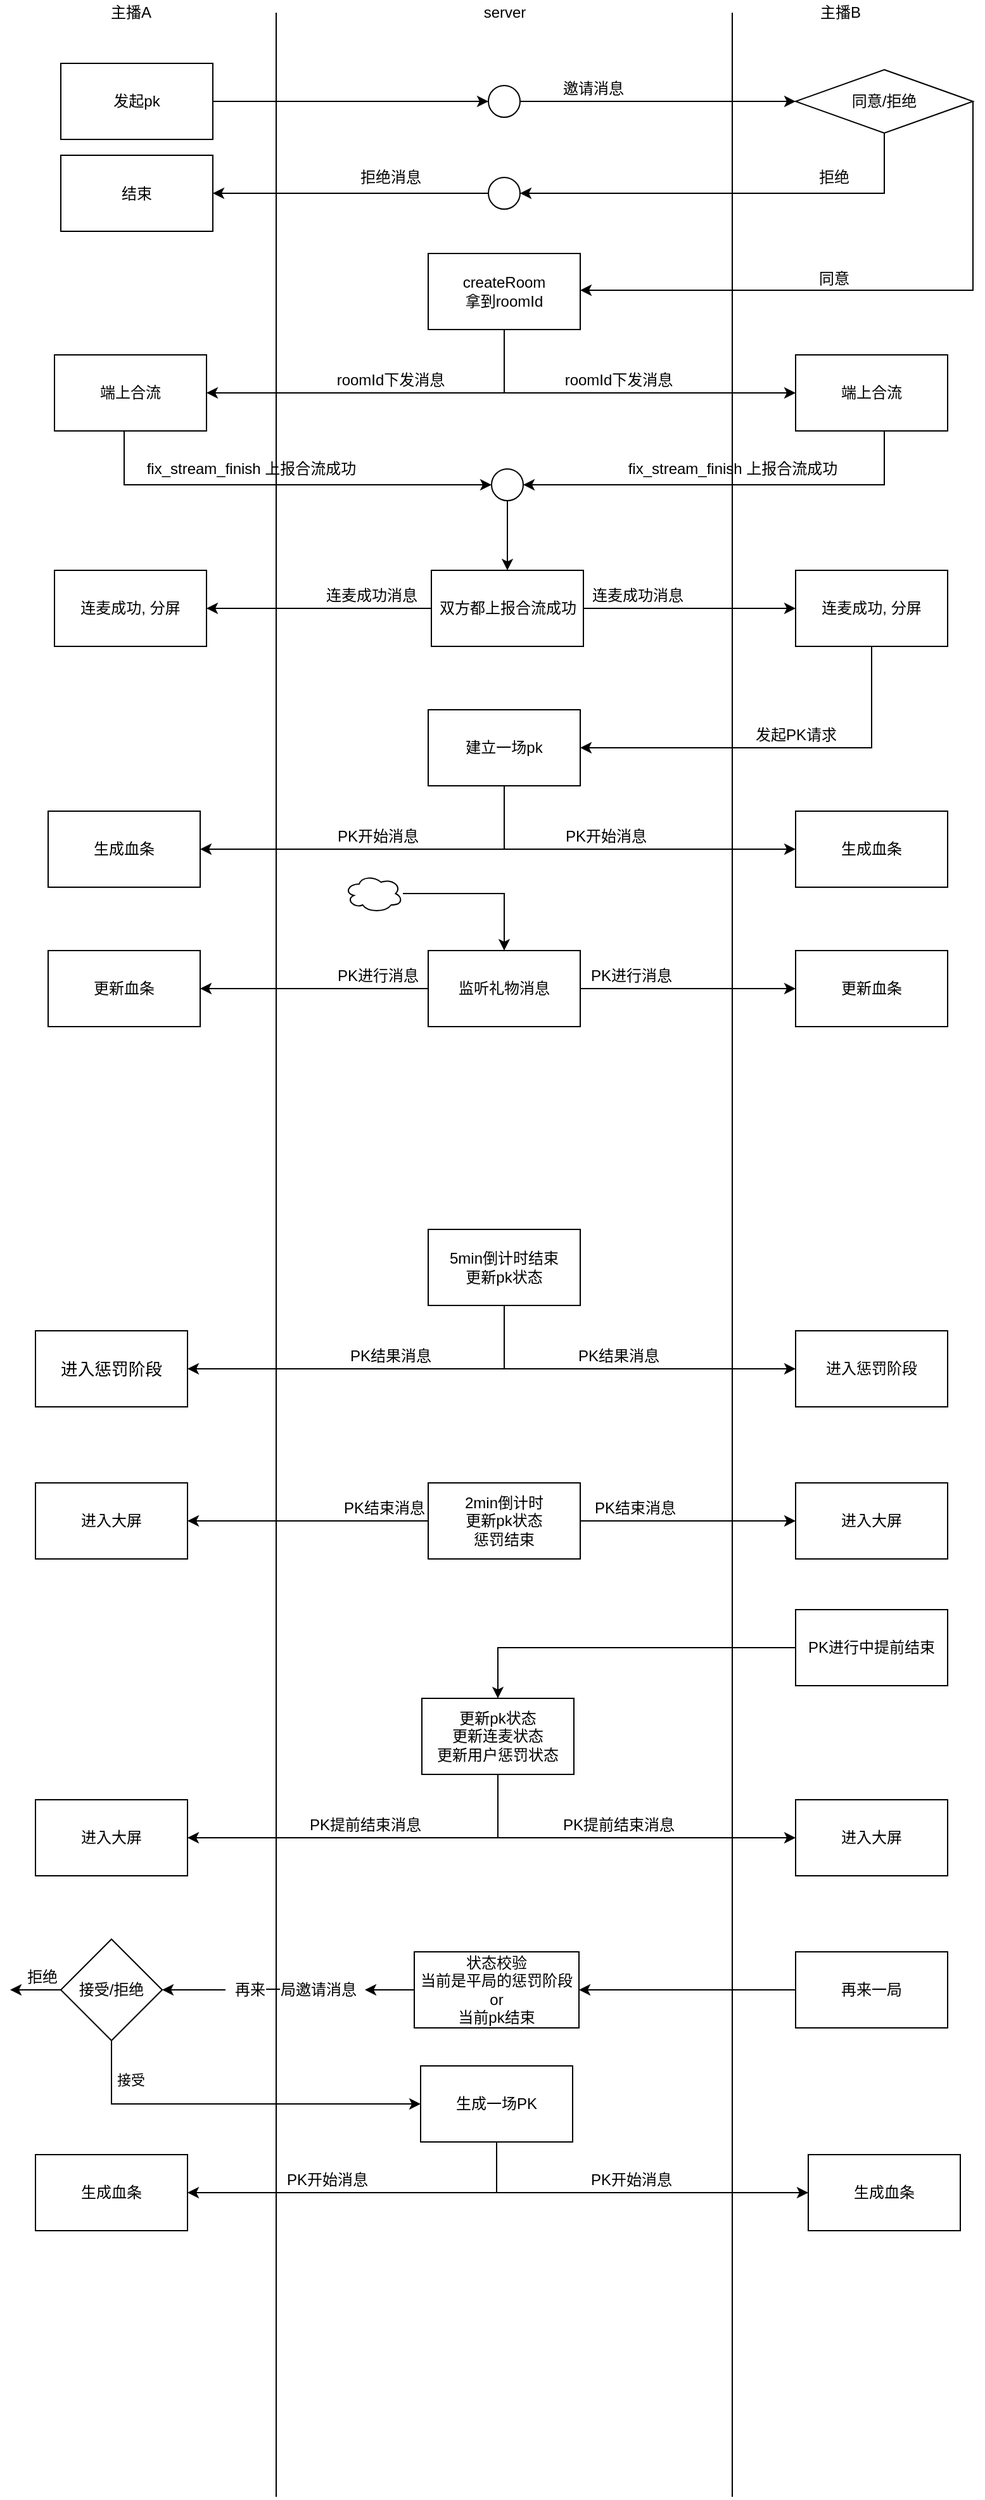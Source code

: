 <mxfile version="13.6.4" type="github">
  <diagram id="C5RBs43oDa-KdzZeNtuy" name="Page-1">
    <mxGraphModel dx="1426" dy="793" grid="1" gridSize="10" guides="1" tooltips="1" connect="1" arrows="1" fold="1" page="1" pageScale="1" pageWidth="827" pageHeight="1169" math="0" shadow="0">
      <root>
        <mxCell id="WIyWlLk6GJQsqaUBKTNV-0" />
        <mxCell id="WIyWlLk6GJQsqaUBKTNV-1" parent="WIyWlLk6GJQsqaUBKTNV-0" />
        <mxCell id="x5yrld_NWI_ydRC22DhF-5" value="主播A" style="text;html=1;align=center;verticalAlign=middle;resizable=0;points=[];autosize=1;" vertex="1" parent="WIyWlLk6GJQsqaUBKTNV-1">
          <mxGeometry x="100" y="70" width="50" height="20" as="geometry" />
        </mxCell>
        <mxCell id="x5yrld_NWI_ydRC22DhF-6" value="主播B" style="text;html=1;align=center;verticalAlign=middle;resizable=0;points=[];autosize=1;" vertex="1" parent="WIyWlLk6GJQsqaUBKTNV-1">
          <mxGeometry x="660" y="70" width="50" height="20" as="geometry" />
        </mxCell>
        <mxCell id="x5yrld_NWI_ydRC22DhF-7" value="server" style="text;html=1;align=center;verticalAlign=middle;resizable=0;points=[];autosize=1;" vertex="1" parent="WIyWlLk6GJQsqaUBKTNV-1">
          <mxGeometry x="395" y="70" width="50" height="20" as="geometry" />
        </mxCell>
        <mxCell id="x5yrld_NWI_ydRC22DhF-40" style="edgeStyle=orthogonalEdgeStyle;rounded=0;orthogonalLoop=1;jettySize=auto;html=1;exitX=0.5;exitY=1;exitDx=0;exitDy=0;entryX=1;entryY=0.5;entryDx=0;entryDy=0;" edge="1" parent="WIyWlLk6GJQsqaUBKTNV-1" source="x5yrld_NWI_ydRC22DhF-96" target="x5yrld_NWI_ydRC22DhF-33">
          <mxGeometry relative="1" as="geometry">
            <mxPoint x="490" y="240" as="targetPoint" />
            <mxPoint x="710" y="180" as="sourcePoint" />
          </mxGeometry>
        </mxCell>
        <mxCell id="x5yrld_NWI_ydRC22DhF-50" style="edgeStyle=orthogonalEdgeStyle;rounded=0;orthogonalLoop=1;jettySize=auto;html=1;exitX=1;exitY=0.5;exitDx=0;exitDy=0;" edge="1" parent="WIyWlLk6GJQsqaUBKTNV-1" source="x5yrld_NWI_ydRC22DhF-96">
          <mxGeometry relative="1" as="geometry">
            <mxPoint x="760" y="180" as="sourcePoint" />
            <mxPoint x="480" y="299" as="targetPoint" />
            <Array as="points">
              <mxPoint x="790" y="299" />
            </Array>
          </mxGeometry>
        </mxCell>
        <mxCell id="x5yrld_NWI_ydRC22DhF-18" value="邀请消息" style="text;html=1;align=center;verticalAlign=middle;resizable=0;points=[];autosize=1;" vertex="1" parent="WIyWlLk6GJQsqaUBKTNV-1">
          <mxGeometry x="460" y="130" width="60" height="20" as="geometry" />
        </mxCell>
        <mxCell id="x5yrld_NWI_ydRC22DhF-27" value="拒绝" style="text;html=1;align=center;verticalAlign=middle;resizable=0;points=[];autosize=1;" vertex="1" parent="WIyWlLk6GJQsqaUBKTNV-1">
          <mxGeometry x="660" y="200" width="40" height="20" as="geometry" />
        </mxCell>
        <mxCell id="x5yrld_NWI_ydRC22DhF-42" style="edgeStyle=orthogonalEdgeStyle;rounded=0;orthogonalLoop=1;jettySize=auto;html=1;entryX=0;entryY=0.5;entryDx=0;entryDy=0;" edge="1" parent="WIyWlLk6GJQsqaUBKTNV-1" source="x5yrld_NWI_ydRC22DhF-30">
          <mxGeometry relative="1" as="geometry">
            <mxPoint x="650" y="150" as="targetPoint" />
          </mxGeometry>
        </mxCell>
        <mxCell id="x5yrld_NWI_ydRC22DhF-30" value="" style="ellipse;whiteSpace=wrap;html=1;aspect=fixed;" vertex="1" parent="WIyWlLk6GJQsqaUBKTNV-1">
          <mxGeometry x="407.5" y="137.5" width="25" height="25" as="geometry" />
        </mxCell>
        <mxCell id="x5yrld_NWI_ydRC22DhF-43" style="edgeStyle=orthogonalEdgeStyle;rounded=0;orthogonalLoop=1;jettySize=auto;html=1;entryX=1;entryY=0.5;entryDx=0;entryDy=0;" edge="1" parent="WIyWlLk6GJQsqaUBKTNV-1" source="x5yrld_NWI_ydRC22DhF-33" target="x5yrld_NWI_ydRC22DhF-34">
          <mxGeometry relative="1" as="geometry" />
        </mxCell>
        <mxCell id="x5yrld_NWI_ydRC22DhF-33" value="" style="ellipse;whiteSpace=wrap;html=1;aspect=fixed;" vertex="1" parent="WIyWlLk6GJQsqaUBKTNV-1">
          <mxGeometry x="407.5" y="210" width="25" height="25" as="geometry" />
        </mxCell>
        <mxCell id="x5yrld_NWI_ydRC22DhF-34" value="结束" style="whiteSpace=wrap;html=1;" vertex="1" parent="WIyWlLk6GJQsqaUBKTNV-1">
          <mxGeometry x="70" y="192.5" width="120" height="60" as="geometry" />
        </mxCell>
        <mxCell id="x5yrld_NWI_ydRC22DhF-41" style="edgeStyle=orthogonalEdgeStyle;rounded=0;orthogonalLoop=1;jettySize=auto;html=1;entryX=0;entryY=0.5;entryDx=0;entryDy=0;" edge="1" parent="WIyWlLk6GJQsqaUBKTNV-1" source="x5yrld_NWI_ydRC22DhF-35" target="x5yrld_NWI_ydRC22DhF-30">
          <mxGeometry relative="1" as="geometry" />
        </mxCell>
        <mxCell id="x5yrld_NWI_ydRC22DhF-35" value="发起pk" style="whiteSpace=wrap;html=1;" vertex="1" parent="WIyWlLk6GJQsqaUBKTNV-1">
          <mxGeometry x="70" y="120" width="120" height="60" as="geometry" />
        </mxCell>
        <mxCell id="x5yrld_NWI_ydRC22DhF-45" value="拒绝消息" style="text;html=1;align=center;verticalAlign=middle;resizable=0;points=[];autosize=1;" vertex="1" parent="WIyWlLk6GJQsqaUBKTNV-1">
          <mxGeometry x="300" y="200" width="60" height="20" as="geometry" />
        </mxCell>
        <mxCell id="x5yrld_NWI_ydRC22DhF-51" value="同意" style="text;html=1;align=center;verticalAlign=middle;resizable=0;points=[];autosize=1;" vertex="1" parent="WIyWlLk6GJQsqaUBKTNV-1">
          <mxGeometry x="660" y="280" width="40" height="20" as="geometry" />
        </mxCell>
        <mxCell id="x5yrld_NWI_ydRC22DhF-65" style="edgeStyle=orthogonalEdgeStyle;rounded=0;orthogonalLoop=1;jettySize=auto;html=1;entryX=1;entryY=0.5;entryDx=0;entryDy=0;" edge="1" parent="WIyWlLk6GJQsqaUBKTNV-1" source="x5yrld_NWI_ydRC22DhF-54" target="x5yrld_NWI_ydRC22DhF-63">
          <mxGeometry relative="1" as="geometry">
            <Array as="points">
              <mxPoint x="720" y="453" />
            </Array>
          </mxGeometry>
        </mxCell>
        <mxCell id="x5yrld_NWI_ydRC22DhF-54" value="端上合流" style="whiteSpace=wrap;html=1;" vertex="1" parent="WIyWlLk6GJQsqaUBKTNV-1">
          <mxGeometry x="650" y="350" width="120" height="60" as="geometry" />
        </mxCell>
        <mxCell id="x5yrld_NWI_ydRC22DhF-57" style="edgeStyle=orthogonalEdgeStyle;rounded=0;orthogonalLoop=1;jettySize=auto;html=1;entryX=0;entryY=0.5;entryDx=0;entryDy=0;" edge="1" parent="WIyWlLk6GJQsqaUBKTNV-1" source="x5yrld_NWI_ydRC22DhF-56" target="x5yrld_NWI_ydRC22DhF-54">
          <mxGeometry relative="1" as="geometry">
            <Array as="points">
              <mxPoint x="420" y="380" />
            </Array>
          </mxGeometry>
        </mxCell>
        <mxCell id="x5yrld_NWI_ydRC22DhF-60" style="edgeStyle=orthogonalEdgeStyle;rounded=0;orthogonalLoop=1;jettySize=auto;html=1;entryX=1;entryY=0.5;entryDx=0;entryDy=0;" edge="1" parent="WIyWlLk6GJQsqaUBKTNV-1" source="x5yrld_NWI_ydRC22DhF-56" target="x5yrld_NWI_ydRC22DhF-58">
          <mxGeometry relative="1" as="geometry">
            <Array as="points">
              <mxPoint x="420" y="380" />
              <mxPoint x="185" y="380" />
            </Array>
          </mxGeometry>
        </mxCell>
        <mxCell id="x5yrld_NWI_ydRC22DhF-56" value="createRoom&lt;br&gt;拿到roomId" style="whiteSpace=wrap;html=1;" vertex="1" parent="WIyWlLk6GJQsqaUBKTNV-1">
          <mxGeometry x="360" y="270" width="120" height="60" as="geometry" />
        </mxCell>
        <mxCell id="x5yrld_NWI_ydRC22DhF-64" style="edgeStyle=orthogonalEdgeStyle;rounded=0;orthogonalLoop=1;jettySize=auto;html=1;entryX=0;entryY=0.5;entryDx=0;entryDy=0;" edge="1" parent="WIyWlLk6GJQsqaUBKTNV-1" source="x5yrld_NWI_ydRC22DhF-58" target="x5yrld_NWI_ydRC22DhF-63">
          <mxGeometry relative="1" as="geometry">
            <Array as="points">
              <mxPoint x="120" y="453" />
            </Array>
          </mxGeometry>
        </mxCell>
        <mxCell id="x5yrld_NWI_ydRC22DhF-58" value="端上合流" style="whiteSpace=wrap;html=1;" vertex="1" parent="WIyWlLk6GJQsqaUBKTNV-1">
          <mxGeometry x="65" y="350" width="120" height="60" as="geometry" />
        </mxCell>
        <mxCell id="x5yrld_NWI_ydRC22DhF-61" value="roomId下发消息" style="text;html=1;align=center;verticalAlign=middle;resizable=0;points=[];autosize=1;" vertex="1" parent="WIyWlLk6GJQsqaUBKTNV-1">
          <mxGeometry x="460" y="360" width="100" height="20" as="geometry" />
        </mxCell>
        <mxCell id="x5yrld_NWI_ydRC22DhF-62" value="roomId下发消息" style="text;html=1;align=center;verticalAlign=middle;resizable=0;points=[];autosize=1;" vertex="1" parent="WIyWlLk6GJQsqaUBKTNV-1">
          <mxGeometry x="280" y="360" width="100" height="20" as="geometry" />
        </mxCell>
        <mxCell id="x5yrld_NWI_ydRC22DhF-99" style="edgeStyle=orthogonalEdgeStyle;rounded=0;orthogonalLoop=1;jettySize=auto;html=1;entryX=0.5;entryY=0;entryDx=0;entryDy=0;" edge="1" parent="WIyWlLk6GJQsqaUBKTNV-1" source="x5yrld_NWI_ydRC22DhF-63" target="x5yrld_NWI_ydRC22DhF-69">
          <mxGeometry relative="1" as="geometry" />
        </mxCell>
        <mxCell id="x5yrld_NWI_ydRC22DhF-63" value="" style="ellipse;whiteSpace=wrap;html=1;aspect=fixed;" vertex="1" parent="WIyWlLk6GJQsqaUBKTNV-1">
          <mxGeometry x="410" y="440" width="25" height="25" as="geometry" />
        </mxCell>
        <mxCell id="x5yrld_NWI_ydRC22DhF-66" value="fix_stream_finish 上报合流成功" style="text;html=1;align=center;verticalAlign=middle;resizable=0;points=[];autosize=1;" vertex="1" parent="WIyWlLk6GJQsqaUBKTNV-1">
          <mxGeometry x="130" y="430" width="180" height="20" as="geometry" />
        </mxCell>
        <mxCell id="x5yrld_NWI_ydRC22DhF-68" value="fix_stream_finish 上报合流成功" style="text;html=1;align=center;verticalAlign=middle;resizable=0;points=[];autosize=1;" vertex="1" parent="WIyWlLk6GJQsqaUBKTNV-1">
          <mxGeometry x="510" y="430" width="180" height="20" as="geometry" />
        </mxCell>
        <mxCell id="x5yrld_NWI_ydRC22DhF-70" style="edgeStyle=orthogonalEdgeStyle;rounded=0;orthogonalLoop=1;jettySize=auto;html=1;entryX=0;entryY=0.5;entryDx=0;entryDy=0;" edge="1" parent="WIyWlLk6GJQsqaUBKTNV-1" source="x5yrld_NWI_ydRC22DhF-69" target="x5yrld_NWI_ydRC22DhF-71">
          <mxGeometry relative="1" as="geometry">
            <mxPoint x="570" y="550" as="targetPoint" />
          </mxGeometry>
        </mxCell>
        <mxCell id="x5yrld_NWI_ydRC22DhF-74" style="edgeStyle=orthogonalEdgeStyle;rounded=0;orthogonalLoop=1;jettySize=auto;html=1;entryX=1;entryY=0.5;entryDx=0;entryDy=0;" edge="1" parent="WIyWlLk6GJQsqaUBKTNV-1" source="x5yrld_NWI_ydRC22DhF-69" target="x5yrld_NWI_ydRC22DhF-73">
          <mxGeometry relative="1" as="geometry">
            <mxPoint x="230" y="550" as="targetPoint" />
          </mxGeometry>
        </mxCell>
        <mxCell id="x5yrld_NWI_ydRC22DhF-69" value="双方都上报合流成功" style="whiteSpace=wrap;html=1;" vertex="1" parent="WIyWlLk6GJQsqaUBKTNV-1">
          <mxGeometry x="362.5" y="520" width="120" height="60" as="geometry" />
        </mxCell>
        <mxCell id="x5yrld_NWI_ydRC22DhF-77" style="edgeStyle=orthogonalEdgeStyle;rounded=0;orthogonalLoop=1;jettySize=auto;html=1;entryX=1;entryY=0.5;entryDx=0;entryDy=0;" edge="1" parent="WIyWlLk6GJQsqaUBKTNV-1" source="x5yrld_NWI_ydRC22DhF-71" target="x5yrld_NWI_ydRC22DhF-76">
          <mxGeometry relative="1" as="geometry">
            <Array as="points">
              <mxPoint x="710" y="660" />
            </Array>
          </mxGeometry>
        </mxCell>
        <mxCell id="x5yrld_NWI_ydRC22DhF-71" value="连麦成功, 分屏" style="whiteSpace=wrap;html=1;" vertex="1" parent="WIyWlLk6GJQsqaUBKTNV-1">
          <mxGeometry x="650" y="520" width="120" height="60" as="geometry" />
        </mxCell>
        <mxCell id="x5yrld_NWI_ydRC22DhF-72" value="连麦成功消息" style="text;html=1;align=center;verticalAlign=middle;resizable=0;points=[];autosize=1;" vertex="1" parent="WIyWlLk6GJQsqaUBKTNV-1">
          <mxGeometry x="480" y="530" width="90" height="20" as="geometry" />
        </mxCell>
        <mxCell id="x5yrld_NWI_ydRC22DhF-73" value="连麦成功, 分屏" style="whiteSpace=wrap;html=1;" vertex="1" parent="WIyWlLk6GJQsqaUBKTNV-1">
          <mxGeometry x="65" y="520" width="120" height="60" as="geometry" />
        </mxCell>
        <mxCell id="x5yrld_NWI_ydRC22DhF-75" value="连麦成功消息" style="text;html=1;align=center;verticalAlign=middle;resizable=0;points=[];autosize=1;" vertex="1" parent="WIyWlLk6GJQsqaUBKTNV-1">
          <mxGeometry x="270" y="530" width="90" height="20" as="geometry" />
        </mxCell>
        <mxCell id="x5yrld_NWI_ydRC22DhF-83" style="edgeStyle=orthogonalEdgeStyle;rounded=0;orthogonalLoop=1;jettySize=auto;html=1;entryX=0;entryY=0.5;entryDx=0;entryDy=0;" edge="1" parent="WIyWlLk6GJQsqaUBKTNV-1" source="x5yrld_NWI_ydRC22DhF-76" target="x5yrld_NWI_ydRC22DhF-79">
          <mxGeometry relative="1" as="geometry">
            <Array as="points">
              <mxPoint x="420" y="740" />
            </Array>
          </mxGeometry>
        </mxCell>
        <mxCell id="x5yrld_NWI_ydRC22DhF-84" style="edgeStyle=orthogonalEdgeStyle;rounded=0;orthogonalLoop=1;jettySize=auto;html=1;entryX=1;entryY=0.5;entryDx=0;entryDy=0;" edge="1" parent="WIyWlLk6GJQsqaUBKTNV-1" source="x5yrld_NWI_ydRC22DhF-76" target="x5yrld_NWI_ydRC22DhF-82">
          <mxGeometry relative="1" as="geometry">
            <Array as="points">
              <mxPoint x="420" y="740" />
            </Array>
          </mxGeometry>
        </mxCell>
        <mxCell id="x5yrld_NWI_ydRC22DhF-76" value="建立一场pk" style="whiteSpace=wrap;html=1;" vertex="1" parent="WIyWlLk6GJQsqaUBKTNV-1">
          <mxGeometry x="360" y="630" width="120" height="60" as="geometry" />
        </mxCell>
        <mxCell id="x5yrld_NWI_ydRC22DhF-78" value="发起PK请求" style="text;html=1;align=center;verticalAlign=middle;resizable=0;points=[];autosize=1;" vertex="1" parent="WIyWlLk6GJQsqaUBKTNV-1">
          <mxGeometry x="610" y="640" width="80" height="20" as="geometry" />
        </mxCell>
        <mxCell id="x5yrld_NWI_ydRC22DhF-79" value="生成血条" style="whiteSpace=wrap;html=1;" vertex="1" parent="WIyWlLk6GJQsqaUBKTNV-1">
          <mxGeometry x="650" y="710" width="120" height="60" as="geometry" />
        </mxCell>
        <mxCell id="x5yrld_NWI_ydRC22DhF-82" value="生成血条" style="whiteSpace=wrap;html=1;" vertex="1" parent="WIyWlLk6GJQsqaUBKTNV-1">
          <mxGeometry x="60" y="710" width="120" height="60" as="geometry" />
        </mxCell>
        <mxCell id="x5yrld_NWI_ydRC22DhF-85" value="PK开始消息" style="text;html=1;align=center;verticalAlign=middle;resizable=0;points=[];autosize=1;" vertex="1" parent="WIyWlLk6GJQsqaUBKTNV-1">
          <mxGeometry x="460" y="720" width="80" height="20" as="geometry" />
        </mxCell>
        <mxCell id="x5yrld_NWI_ydRC22DhF-86" value="PK开始消息" style="text;html=1;align=center;verticalAlign=middle;resizable=0;points=[];autosize=1;" vertex="1" parent="WIyWlLk6GJQsqaUBKTNV-1">
          <mxGeometry x="280" y="720" width="80" height="20" as="geometry" />
        </mxCell>
        <mxCell id="x5yrld_NWI_ydRC22DhF-90" style="edgeStyle=orthogonalEdgeStyle;rounded=0;orthogonalLoop=1;jettySize=auto;html=1;entryX=0;entryY=0.5;entryDx=0;entryDy=0;" edge="1" parent="WIyWlLk6GJQsqaUBKTNV-1" source="x5yrld_NWI_ydRC22DhF-87" target="x5yrld_NWI_ydRC22DhF-89">
          <mxGeometry relative="1" as="geometry" />
        </mxCell>
        <mxCell id="x5yrld_NWI_ydRC22DhF-94" style="edgeStyle=orthogonalEdgeStyle;rounded=0;orthogonalLoop=1;jettySize=auto;html=1;entryX=1;entryY=0.5;entryDx=0;entryDy=0;" edge="1" parent="WIyWlLk6GJQsqaUBKTNV-1" source="x5yrld_NWI_ydRC22DhF-87" target="x5yrld_NWI_ydRC22DhF-93">
          <mxGeometry relative="1" as="geometry" />
        </mxCell>
        <mxCell id="x5yrld_NWI_ydRC22DhF-87" value="监听礼物消息" style="whiteSpace=wrap;html=1;" vertex="1" parent="WIyWlLk6GJQsqaUBKTNV-1">
          <mxGeometry x="360" y="820" width="120" height="60" as="geometry" />
        </mxCell>
        <mxCell id="x5yrld_NWI_ydRC22DhF-89" value="更新血条" style="whiteSpace=wrap;html=1;" vertex="1" parent="WIyWlLk6GJQsqaUBKTNV-1">
          <mxGeometry x="650" y="820" width="120" height="60" as="geometry" />
        </mxCell>
        <mxCell id="x5yrld_NWI_ydRC22DhF-91" value="PK进行消息" style="text;html=1;align=center;verticalAlign=middle;resizable=0;points=[];autosize=1;" vertex="1" parent="WIyWlLk6GJQsqaUBKTNV-1">
          <mxGeometry x="475" y="830" width="90" height="20" as="geometry" />
        </mxCell>
        <mxCell id="x5yrld_NWI_ydRC22DhF-93" value="更新血条" style="whiteSpace=wrap;html=1;" vertex="1" parent="WIyWlLk6GJQsqaUBKTNV-1">
          <mxGeometry x="60" y="820" width="120" height="60" as="geometry" />
        </mxCell>
        <mxCell id="x5yrld_NWI_ydRC22DhF-95" value="PK进行消息" style="text;html=1;align=center;verticalAlign=middle;resizable=0;points=[];autosize=1;" vertex="1" parent="WIyWlLk6GJQsqaUBKTNV-1">
          <mxGeometry x="275" y="830" width="90" height="20" as="geometry" />
        </mxCell>
        <mxCell id="x5yrld_NWI_ydRC22DhF-96" value="同意/拒绝" style="rhombus;whiteSpace=wrap;html=1;" vertex="1" parent="WIyWlLk6GJQsqaUBKTNV-1">
          <mxGeometry x="650" y="125" width="140" height="50" as="geometry" />
        </mxCell>
        <mxCell id="x5yrld_NWI_ydRC22DhF-153" style="edgeStyle=orthogonalEdgeStyle;rounded=0;orthogonalLoop=1;jettySize=auto;html=1;entryX=1;entryY=0.5;entryDx=0;entryDy=0;" edge="1" parent="WIyWlLk6GJQsqaUBKTNV-1" source="x5yrld_NWI_ydRC22DhF-106" target="x5yrld_NWI_ydRC22DhF-109">
          <mxGeometry relative="1" as="geometry">
            <Array as="points">
              <mxPoint x="420" y="1150" />
            </Array>
          </mxGeometry>
        </mxCell>
        <mxCell id="x5yrld_NWI_ydRC22DhF-154" style="edgeStyle=orthogonalEdgeStyle;rounded=0;orthogonalLoop=1;jettySize=auto;html=1;entryX=0;entryY=0.5;entryDx=0;entryDy=0;" edge="1" parent="WIyWlLk6GJQsqaUBKTNV-1" source="x5yrld_NWI_ydRC22DhF-114" target="x5yrld_NWI_ydRC22DhF-108">
          <mxGeometry relative="1" as="geometry">
            <Array as="points">
              <mxPoint x="420" y="1150" />
            </Array>
          </mxGeometry>
        </mxCell>
        <mxCell id="x5yrld_NWI_ydRC22DhF-106" value="5min倒计时结束&lt;br&gt;更新pk状态" style="whiteSpace=wrap;html=1;" vertex="1" parent="WIyWlLk6GJQsqaUBKTNV-1">
          <mxGeometry x="360" y="1040" width="120" height="60" as="geometry" />
        </mxCell>
        <mxCell id="x5yrld_NWI_ydRC22DhF-108" value="进入惩罚阶段" style="whiteSpace=wrap;html=1;" vertex="1" parent="WIyWlLk6GJQsqaUBKTNV-1">
          <mxGeometry x="650" y="1120" width="120" height="60" as="geometry" />
        </mxCell>
        <mxCell id="x5yrld_NWI_ydRC22DhF-109" value="&lt;span style=&quot;font-size: 13.333px&quot;&gt;进入惩罚阶段&lt;/span&gt;" style="whiteSpace=wrap;html=1;" vertex="1" parent="WIyWlLk6GJQsqaUBKTNV-1">
          <mxGeometry x="50" y="1120" width="120" height="60" as="geometry" />
        </mxCell>
        <mxCell id="x5yrld_NWI_ydRC22DhF-117" style="edgeStyle=orthogonalEdgeStyle;rounded=0;orthogonalLoop=1;jettySize=auto;html=1;entryX=0.5;entryY=0;entryDx=0;entryDy=0;" edge="1" parent="WIyWlLk6GJQsqaUBKTNV-1" source="x5yrld_NWI_ydRC22DhF-116" target="x5yrld_NWI_ydRC22DhF-87">
          <mxGeometry relative="1" as="geometry" />
        </mxCell>
        <mxCell id="x5yrld_NWI_ydRC22DhF-116" value="" style="ellipse;shape=cloud;whiteSpace=wrap;html=1;" vertex="1" parent="WIyWlLk6GJQsqaUBKTNV-1">
          <mxGeometry x="294" y="760" width="46" height="30" as="geometry" />
        </mxCell>
        <mxCell id="x5yrld_NWI_ydRC22DhF-123" style="edgeStyle=orthogonalEdgeStyle;rounded=0;orthogonalLoop=1;jettySize=auto;html=1;" edge="1" parent="WIyWlLk6GJQsqaUBKTNV-1" source="x5yrld_NWI_ydRC22DhF-118" target="x5yrld_NWI_ydRC22DhF-121">
          <mxGeometry relative="1" as="geometry" />
        </mxCell>
        <mxCell id="x5yrld_NWI_ydRC22DhF-124" style="edgeStyle=orthogonalEdgeStyle;rounded=0;orthogonalLoop=1;jettySize=auto;html=1;entryX=1;entryY=0.5;entryDx=0;entryDy=0;" edge="1" parent="WIyWlLk6GJQsqaUBKTNV-1" source="x5yrld_NWI_ydRC22DhF-118" target="x5yrld_NWI_ydRC22DhF-122">
          <mxGeometry relative="1" as="geometry" />
        </mxCell>
        <mxCell id="x5yrld_NWI_ydRC22DhF-118" value="2min倒计时&lt;br&gt;更新pk状态&lt;br&gt;惩罚结束" style="whiteSpace=wrap;html=1;" vertex="1" parent="WIyWlLk6GJQsqaUBKTNV-1">
          <mxGeometry x="360" y="1240" width="120" height="60" as="geometry" />
        </mxCell>
        <mxCell id="x5yrld_NWI_ydRC22DhF-121" value="进入大屏" style="whiteSpace=wrap;html=1;" vertex="1" parent="WIyWlLk6GJQsqaUBKTNV-1">
          <mxGeometry x="650" y="1240" width="120" height="60" as="geometry" />
        </mxCell>
        <mxCell id="x5yrld_NWI_ydRC22DhF-122" value="进入大屏" style="whiteSpace=wrap;html=1;" vertex="1" parent="WIyWlLk6GJQsqaUBKTNV-1">
          <mxGeometry x="50" y="1240" width="120" height="60" as="geometry" />
        </mxCell>
        <mxCell id="x5yrld_NWI_ydRC22DhF-127" value="PK结束消息" style="text;html=1;align=center;verticalAlign=middle;resizable=0;points=[];autosize=1;" vertex="1" parent="WIyWlLk6GJQsqaUBKTNV-1">
          <mxGeometry x="482.5" y="1250" width="80" height="20" as="geometry" />
        </mxCell>
        <mxCell id="x5yrld_NWI_ydRC22DhF-128" value="PK结束消息" style="text;html=1;align=center;verticalAlign=middle;resizable=0;points=[];autosize=1;" vertex="1" parent="WIyWlLk6GJQsqaUBKTNV-1">
          <mxGeometry x="285" y="1250" width="80" height="20" as="geometry" />
        </mxCell>
        <mxCell id="x5yrld_NWI_ydRC22DhF-131" style="edgeStyle=orthogonalEdgeStyle;rounded=0;orthogonalLoop=1;jettySize=auto;html=1;" edge="1" parent="WIyWlLk6GJQsqaUBKTNV-1" source="x5yrld_NWI_ydRC22DhF-129" target="x5yrld_NWI_ydRC22DhF-130">
          <mxGeometry relative="1" as="geometry" />
        </mxCell>
        <mxCell id="x5yrld_NWI_ydRC22DhF-129" value="PK进行中提前结束" style="whiteSpace=wrap;html=1;" vertex="1" parent="WIyWlLk6GJQsqaUBKTNV-1">
          <mxGeometry x="650" y="1340" width="120" height="60" as="geometry" />
        </mxCell>
        <mxCell id="x5yrld_NWI_ydRC22DhF-135" style="edgeStyle=orthogonalEdgeStyle;rounded=0;orthogonalLoop=1;jettySize=auto;html=1;entryX=1;entryY=0.5;entryDx=0;entryDy=0;" edge="1" parent="WIyWlLk6GJQsqaUBKTNV-1" source="x5yrld_NWI_ydRC22DhF-130" target="x5yrld_NWI_ydRC22DhF-134">
          <mxGeometry relative="1" as="geometry">
            <Array as="points">
              <mxPoint x="415" y="1520" />
            </Array>
          </mxGeometry>
        </mxCell>
        <mxCell id="x5yrld_NWI_ydRC22DhF-155" style="edgeStyle=orthogonalEdgeStyle;rounded=0;orthogonalLoop=1;jettySize=auto;html=1;entryX=0;entryY=0.5;entryDx=0;entryDy=0;" edge="1" parent="WIyWlLk6GJQsqaUBKTNV-1" source="x5yrld_NWI_ydRC22DhF-130" target="x5yrld_NWI_ydRC22DhF-133">
          <mxGeometry relative="1" as="geometry">
            <Array as="points">
              <mxPoint x="415" y="1520" />
            </Array>
          </mxGeometry>
        </mxCell>
        <mxCell id="x5yrld_NWI_ydRC22DhF-130" value="更新pk状态&lt;br&gt;更新连麦状态&lt;br&gt;更新用户惩罚状态" style="whiteSpace=wrap;html=1;" vertex="1" parent="WIyWlLk6GJQsqaUBKTNV-1">
          <mxGeometry x="355" y="1410" width="120" height="60" as="geometry" />
        </mxCell>
        <mxCell id="x5yrld_NWI_ydRC22DhF-133" value="进入大屏" style="whiteSpace=wrap;html=1;" vertex="1" parent="WIyWlLk6GJQsqaUBKTNV-1">
          <mxGeometry x="650" y="1490" width="120" height="60" as="geometry" />
        </mxCell>
        <mxCell id="x5yrld_NWI_ydRC22DhF-134" value="进入大屏" style="whiteSpace=wrap;html=1;" vertex="1" parent="WIyWlLk6GJQsqaUBKTNV-1">
          <mxGeometry x="50" y="1490" width="120" height="60" as="geometry" />
        </mxCell>
        <mxCell id="x5yrld_NWI_ydRC22DhF-139" value="PK提前结束消息" style="text;html=1;align=center;verticalAlign=middle;resizable=0;points=[];autosize=1;" vertex="1" parent="WIyWlLk6GJQsqaUBKTNV-1">
          <mxGeometry x="260" y="1500" width="100" height="20" as="geometry" />
        </mxCell>
        <mxCell id="x5yrld_NWI_ydRC22DhF-138" value="PK提前结束消息" style="text;html=1;align=center;verticalAlign=middle;resizable=0;points=[];autosize=1;" vertex="1" parent="WIyWlLk6GJQsqaUBKTNV-1">
          <mxGeometry x="460" y="1500" width="100" height="20" as="geometry" />
        </mxCell>
        <mxCell id="x5yrld_NWI_ydRC22DhF-115" value="PK结果消息" style="text;html=1;align=center;verticalAlign=middle;resizable=0;points=[];autosize=1;" vertex="1" parent="WIyWlLk6GJQsqaUBKTNV-1">
          <mxGeometry x="290" y="1130" width="80" height="20" as="geometry" />
        </mxCell>
        <mxCell id="x5yrld_NWI_ydRC22DhF-159" style="edgeStyle=orthogonalEdgeStyle;rounded=0;orthogonalLoop=1;jettySize=auto;html=1;entryX=1;entryY=0.5;entryDx=0;entryDy=0;" edge="1" parent="WIyWlLk6GJQsqaUBKTNV-1" source="x5yrld_NWI_ydRC22DhF-157" target="x5yrld_NWI_ydRC22DhF-158">
          <mxGeometry relative="1" as="geometry" />
        </mxCell>
        <mxCell id="x5yrld_NWI_ydRC22DhF-157" value="再来一局" style="whiteSpace=wrap;html=1;" vertex="1" parent="WIyWlLk6GJQsqaUBKTNV-1">
          <mxGeometry x="650" y="1610" width="120" height="60" as="geometry" />
        </mxCell>
        <mxCell id="x5yrld_NWI_ydRC22DhF-161" style="edgeStyle=orthogonalEdgeStyle;rounded=0;orthogonalLoop=1;jettySize=auto;html=1;entryX=1;entryY=0.5;entryDx=0;entryDy=0;" edge="1" parent="WIyWlLk6GJQsqaUBKTNV-1" source="x5yrld_NWI_ydRC22DhF-168" target="x5yrld_NWI_ydRC22DhF-170">
          <mxGeometry relative="1" as="geometry">
            <mxPoint x="170" y="1640" as="targetPoint" />
            <Array as="points" />
          </mxGeometry>
        </mxCell>
        <mxCell id="x5yrld_NWI_ydRC22DhF-158" value="状态校验&lt;br&gt;当前是平局的惩罚阶段&lt;br&gt;or&lt;br&gt;当前pk结束" style="whiteSpace=wrap;html=1;" vertex="1" parent="WIyWlLk6GJQsqaUBKTNV-1">
          <mxGeometry x="349" y="1610" width="130" height="60" as="geometry" />
        </mxCell>
        <mxCell id="x5yrld_NWI_ydRC22DhF-166" value="" style="endArrow=none;html=1;" edge="1" parent="WIyWlLk6GJQsqaUBKTNV-1">
          <mxGeometry width="50" height="50" relative="1" as="geometry">
            <mxPoint x="240" y="2040" as="sourcePoint" />
            <mxPoint x="240" y="80" as="targetPoint" />
          </mxGeometry>
        </mxCell>
        <mxCell id="x5yrld_NWI_ydRC22DhF-167" value="" style="endArrow=none;html=1;" edge="1" parent="WIyWlLk6GJQsqaUBKTNV-1">
          <mxGeometry width="50" height="50" relative="1" as="geometry">
            <mxPoint x="600" y="2040" as="sourcePoint" />
            <mxPoint x="600" y="80" as="targetPoint" />
          </mxGeometry>
        </mxCell>
        <mxCell id="x5yrld_NWI_ydRC22DhF-114" value="PK结果消息" style="text;html=1;align=center;verticalAlign=middle;resizable=0;points=[];autosize=1;" vertex="1" parent="WIyWlLk6GJQsqaUBKTNV-1">
          <mxGeometry x="470" y="1130" width="80" height="20" as="geometry" />
        </mxCell>
        <mxCell id="x5yrld_NWI_ydRC22DhF-173" style="edgeStyle=orthogonalEdgeStyle;rounded=0;orthogonalLoop=1;jettySize=auto;html=1;entryX=0;entryY=0.5;entryDx=0;entryDy=0;" edge="1" parent="WIyWlLk6GJQsqaUBKTNV-1" source="x5yrld_NWI_ydRC22DhF-170" target="x5yrld_NWI_ydRC22DhF-172">
          <mxGeometry relative="1" as="geometry">
            <Array as="points">
              <mxPoint x="110" y="1730" />
            </Array>
          </mxGeometry>
        </mxCell>
        <mxCell id="x5yrld_NWI_ydRC22DhF-177" value="接受" style="edgeLabel;html=1;align=center;verticalAlign=middle;resizable=0;points=[];" vertex="1" connectable="0" parent="x5yrld_NWI_ydRC22DhF-173">
          <mxGeometry x="-0.725" relative="1" as="geometry">
            <mxPoint x="15" y="-10" as="offset" />
          </mxGeometry>
        </mxCell>
        <mxCell id="x5yrld_NWI_ydRC22DhF-184" style="edgeStyle=orthogonalEdgeStyle;rounded=0;orthogonalLoop=1;jettySize=auto;html=1;" edge="1" parent="WIyWlLk6GJQsqaUBKTNV-1" source="x5yrld_NWI_ydRC22DhF-170">
          <mxGeometry relative="1" as="geometry">
            <mxPoint x="30" y="1640" as="targetPoint" />
          </mxGeometry>
        </mxCell>
        <mxCell id="x5yrld_NWI_ydRC22DhF-170" value="接受/拒绝" style="rhombus;whiteSpace=wrap;html=1;" vertex="1" parent="WIyWlLk6GJQsqaUBKTNV-1">
          <mxGeometry x="70" y="1600" width="80" height="80" as="geometry" />
        </mxCell>
        <mxCell id="x5yrld_NWI_ydRC22DhF-182" style="edgeStyle=orthogonalEdgeStyle;rounded=0;orthogonalLoop=1;jettySize=auto;html=1;entryX=1;entryY=0.5;entryDx=0;entryDy=0;" edge="1" parent="WIyWlLk6GJQsqaUBKTNV-1" source="x5yrld_NWI_ydRC22DhF-172" target="x5yrld_NWI_ydRC22DhF-181">
          <mxGeometry relative="1" as="geometry">
            <Array as="points">
              <mxPoint x="414" y="1800" />
            </Array>
          </mxGeometry>
        </mxCell>
        <mxCell id="x5yrld_NWI_ydRC22DhF-183" style="edgeStyle=orthogonalEdgeStyle;rounded=0;orthogonalLoop=1;jettySize=auto;html=1;entryX=0;entryY=0.5;entryDx=0;entryDy=0;" edge="1" parent="WIyWlLk6GJQsqaUBKTNV-1" source="x5yrld_NWI_ydRC22DhF-172" target="x5yrld_NWI_ydRC22DhF-180">
          <mxGeometry relative="1" as="geometry">
            <Array as="points">
              <mxPoint x="414" y="1800" />
            </Array>
          </mxGeometry>
        </mxCell>
        <mxCell id="x5yrld_NWI_ydRC22DhF-172" value="生成一场PK" style="whiteSpace=wrap;html=1;" vertex="1" parent="WIyWlLk6GJQsqaUBKTNV-1">
          <mxGeometry x="354" y="1700" width="120" height="60" as="geometry" />
        </mxCell>
        <mxCell id="x5yrld_NWI_ydRC22DhF-168" value="再来一局邀请消息" style="text;html=1;align=center;verticalAlign=middle;resizable=0;points=[];autosize=1;" vertex="1" parent="WIyWlLk6GJQsqaUBKTNV-1">
          <mxGeometry x="200" y="1630" width="110" height="20" as="geometry" />
        </mxCell>
        <mxCell id="x5yrld_NWI_ydRC22DhF-178" style="edgeStyle=orthogonalEdgeStyle;rounded=0;orthogonalLoop=1;jettySize=auto;html=1;entryX=1;entryY=0.5;entryDx=0;entryDy=0;" edge="1" parent="WIyWlLk6GJQsqaUBKTNV-1" source="x5yrld_NWI_ydRC22DhF-158" target="x5yrld_NWI_ydRC22DhF-168">
          <mxGeometry relative="1" as="geometry">
            <mxPoint x="349" y="1640" as="sourcePoint" />
            <mxPoint x="150" y="1640" as="targetPoint" />
            <Array as="points" />
          </mxGeometry>
        </mxCell>
        <mxCell id="x5yrld_NWI_ydRC22DhF-180" value="生成血条" style="whiteSpace=wrap;html=1;" vertex="1" parent="WIyWlLk6GJQsqaUBKTNV-1">
          <mxGeometry x="660" y="1770" width="120" height="60" as="geometry" />
        </mxCell>
        <mxCell id="x5yrld_NWI_ydRC22DhF-181" value="生成血条" style="whiteSpace=wrap;html=1;" vertex="1" parent="WIyWlLk6GJQsqaUBKTNV-1">
          <mxGeometry x="50" y="1770" width="120" height="60" as="geometry" />
        </mxCell>
        <mxCell id="x5yrld_NWI_ydRC22DhF-185" value="拒绝" style="text;html=1;align=center;verticalAlign=middle;resizable=0;points=[];autosize=1;" vertex="1" parent="WIyWlLk6GJQsqaUBKTNV-1">
          <mxGeometry x="35" y="1620" width="40" height="20" as="geometry" />
        </mxCell>
        <mxCell id="x5yrld_NWI_ydRC22DhF-186" value="PK开始消息" style="text;html=1;align=center;verticalAlign=middle;resizable=0;points=[];autosize=1;" vertex="1" parent="WIyWlLk6GJQsqaUBKTNV-1">
          <mxGeometry x="240" y="1780" width="80" height="20" as="geometry" />
        </mxCell>
        <mxCell id="x5yrld_NWI_ydRC22DhF-187" value="PK开始消息" style="text;html=1;align=center;verticalAlign=middle;resizable=0;points=[];autosize=1;" vertex="1" parent="WIyWlLk6GJQsqaUBKTNV-1">
          <mxGeometry x="480" y="1780" width="80" height="20" as="geometry" />
        </mxCell>
      </root>
    </mxGraphModel>
  </diagram>
</mxfile>

